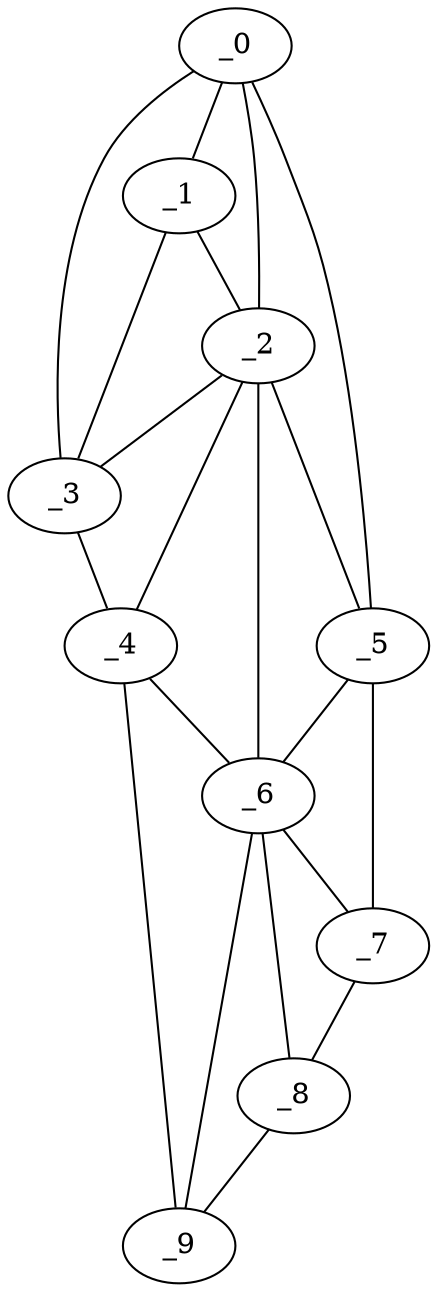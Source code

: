 graph "obj12__140.gxl" {
	_0	 [x=37,
		y=76];
	_1	 [x=41,
		y=79];
	_0 -- _1	 [valence=2];
	_2	 [x=79,
		y=69];
	_0 -- _2	 [valence=1];
	_3	 [x=82,
		y=122];
	_0 -- _3	 [valence=1];
	_5	 [x=89,
		y=12];
	_0 -- _5	 [valence=1];
	_1 -- _2	 [valence=2];
	_1 -- _3	 [valence=1];
	_2 -- _3	 [valence=2];
	_4	 [x=87,
		y=120];
	_2 -- _4	 [valence=2];
	_2 -- _5	 [valence=2];
	_6	 [x=89,
		y=65];
	_2 -- _6	 [valence=1];
	_3 -- _4	 [valence=1];
	_4 -- _6	 [valence=2];
	_9	 [x=122,
		y=54];
	_4 -- _9	 [valence=1];
	_5 -- _6	 [valence=2];
	_7	 [x=100,
		y=15];
	_5 -- _7	 [valence=1];
	_6 -- _7	 [valence=2];
	_8	 [x=119,
		y=36];
	_6 -- _8	 [valence=1];
	_6 -- _9	 [valence=2];
	_7 -- _8	 [valence=1];
	_8 -- _9	 [valence=1];
}

